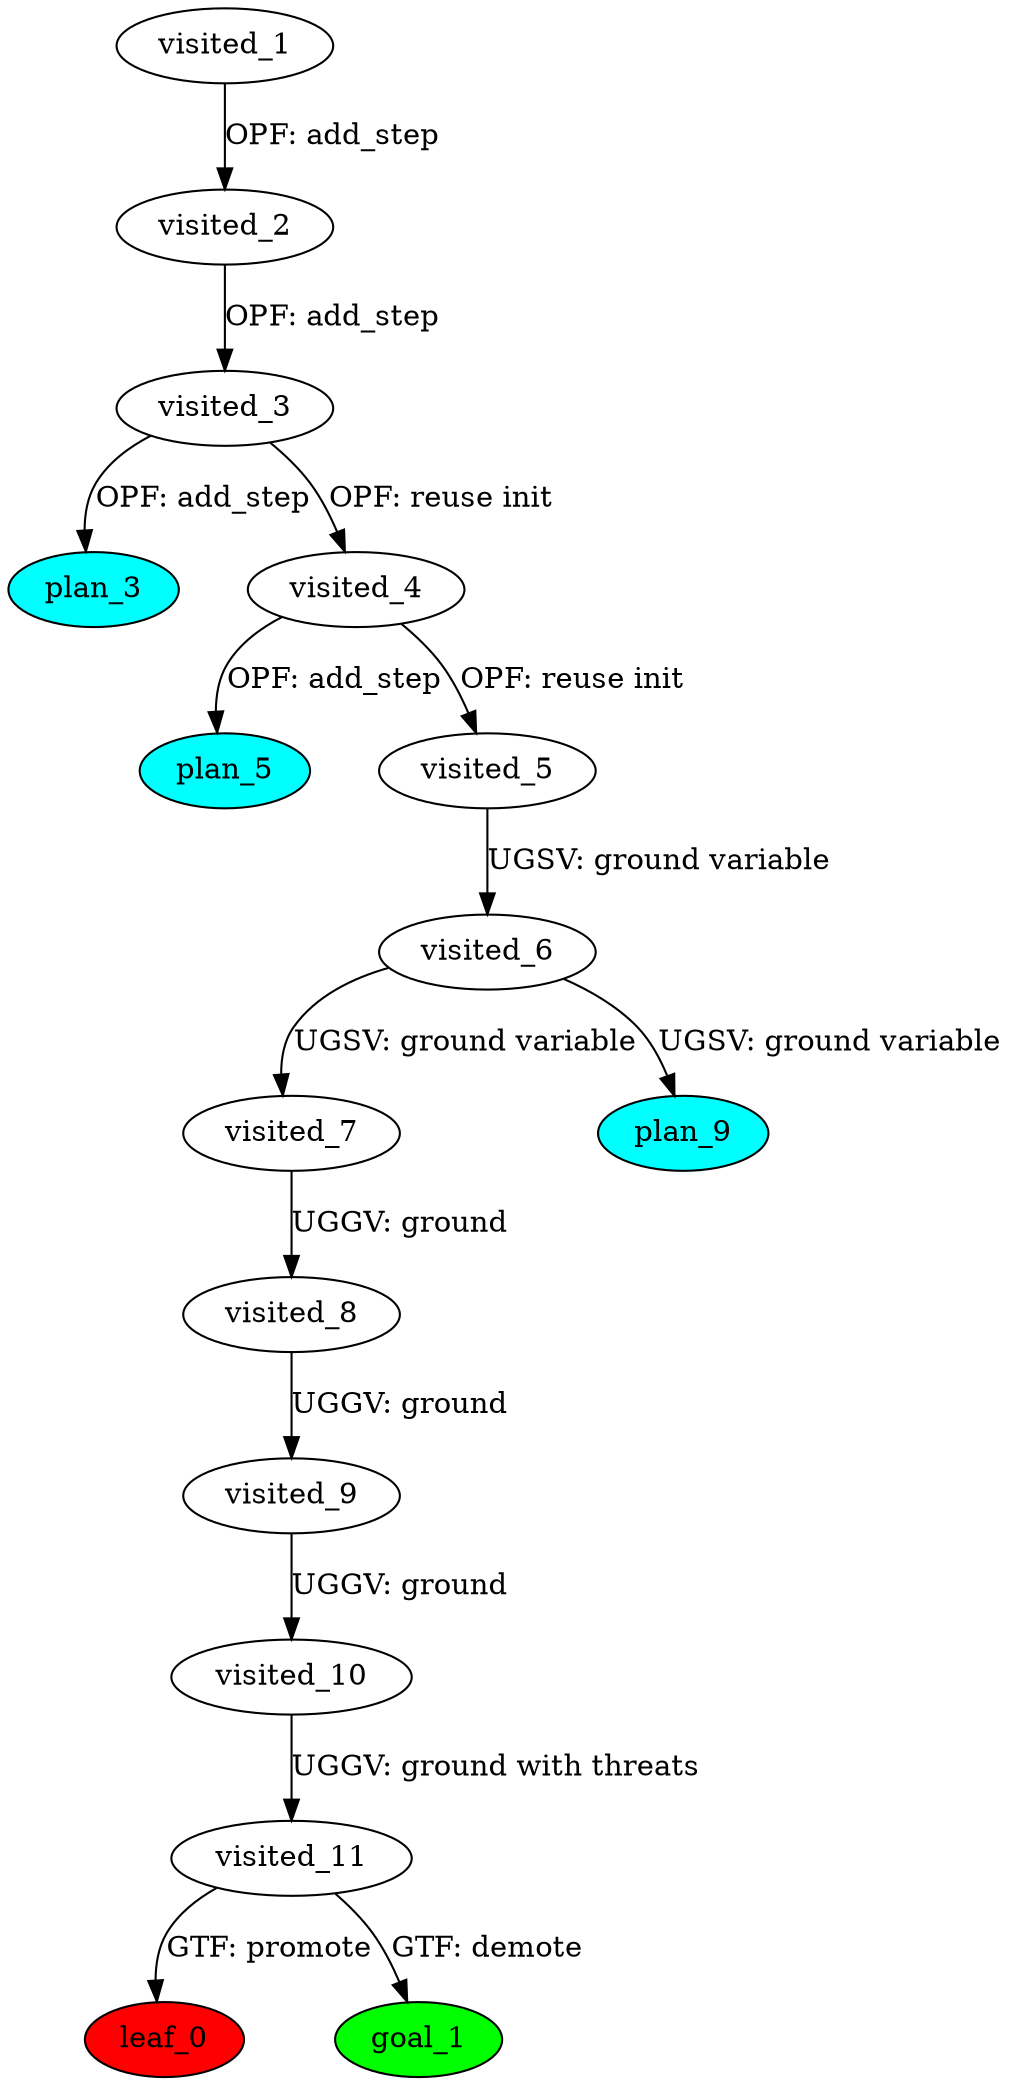 digraph {
	"d7661e39-9720-efbf-cb40-ddebb774571e" [label=plan_0 fillcolor=cyan style=filled]
	"d7661e39-9720-efbf-cb40-ddebb774571e" [label=visited_1 fillcolor=white style=filled]
	"7082cd98-b25f-b914-10c0-927039a4eec7" [label=plan_1 fillcolor=cyan style=filled]
	"d7661e39-9720-efbf-cb40-ddebb774571e" -> "7082cd98-b25f-b914-10c0-927039a4eec7" [label="OPF: add_step"]
	"7082cd98-b25f-b914-10c0-927039a4eec7" [label=visited_2 fillcolor=white style=filled]
	"2a978773-e642-c631-f1ec-664d81834198" [label=plan_2 fillcolor=cyan style=filled]
	"7082cd98-b25f-b914-10c0-927039a4eec7" -> "2a978773-e642-c631-f1ec-664d81834198" [label="OPF: add_step"]
	"2a978773-e642-c631-f1ec-664d81834198" [label=visited_3 fillcolor=white style=filled]
	"8e8105c1-ac9d-b3e5-1e55-c87375fb04b0" [label=plan_3 fillcolor=cyan style=filled]
	"2a978773-e642-c631-f1ec-664d81834198" -> "8e8105c1-ac9d-b3e5-1e55-c87375fb04b0" [label="OPF: add_step"]
	"f762bebf-846d-7318-ebaf-6a88378c5044" [label=plan_4 fillcolor=cyan style=filled]
	"2a978773-e642-c631-f1ec-664d81834198" -> "f762bebf-846d-7318-ebaf-6a88378c5044" [label="OPF: reuse init"]
	"f762bebf-846d-7318-ebaf-6a88378c5044" [label=visited_4 fillcolor=white style=filled]
	"3918efdc-c964-a8c4-1c69-1f656f019e2c" [label=plan_5 fillcolor=cyan style=filled]
	"f762bebf-846d-7318-ebaf-6a88378c5044" -> "3918efdc-c964-a8c4-1c69-1f656f019e2c" [label="OPF: add_step"]
	"6ae81d4a-010a-2782-7bdf-bf5742792e8d" [label=plan_6 fillcolor=cyan style=filled]
	"f762bebf-846d-7318-ebaf-6a88378c5044" -> "6ae81d4a-010a-2782-7bdf-bf5742792e8d" [label="OPF: reuse init"]
	"6ae81d4a-010a-2782-7bdf-bf5742792e8d" [label=visited_5 fillcolor=white style=filled]
	"cdf977d5-3d45-62ed-f698-3ce35ff776b3" [label=plan_7 fillcolor=cyan style=filled]
	"6ae81d4a-010a-2782-7bdf-bf5742792e8d" -> "cdf977d5-3d45-62ed-f698-3ce35ff776b3" [label="UGSV: ground variable"]
	"cdf977d5-3d45-62ed-f698-3ce35ff776b3" [label=visited_6 fillcolor=white style=filled]
	"7413f788-1ba7-04fc-2c90-7ca513fea0f1" [label=plan_8 fillcolor=cyan style=filled]
	"cdf977d5-3d45-62ed-f698-3ce35ff776b3" -> "7413f788-1ba7-04fc-2c90-7ca513fea0f1" [label="UGSV: ground variable"]
	"c4117517-d0b7-9f3f-8755-792bca1867a6" [label=plan_9 fillcolor=cyan style=filled]
	"cdf977d5-3d45-62ed-f698-3ce35ff776b3" -> "c4117517-d0b7-9f3f-8755-792bca1867a6" [label="UGSV: ground variable"]
	"7413f788-1ba7-04fc-2c90-7ca513fea0f1" [label=visited_7 fillcolor=white style=filled]
	"001ac906-db34-29a9-4d75-b0ee9845a796" [label=plan_10 fillcolor=cyan style=filled]
	"7413f788-1ba7-04fc-2c90-7ca513fea0f1" -> "001ac906-db34-29a9-4d75-b0ee9845a796" [label="UGGV: ground"]
	"001ac906-db34-29a9-4d75-b0ee9845a796" [label=visited_8 fillcolor=white style=filled]
	"9f2dd759-634b-7186-affd-ebf8a9bd5c37" [label=plan_11 fillcolor=cyan style=filled]
	"001ac906-db34-29a9-4d75-b0ee9845a796" -> "9f2dd759-634b-7186-affd-ebf8a9bd5c37" [label="UGGV: ground"]
	"9f2dd759-634b-7186-affd-ebf8a9bd5c37" [label=visited_9 fillcolor=white style=filled]
	"fcbe2289-23f3-0208-7378-18e5c5056122" [label=plan_12 fillcolor=cyan style=filled]
	"9f2dd759-634b-7186-affd-ebf8a9bd5c37" -> "fcbe2289-23f3-0208-7378-18e5c5056122" [label="UGGV: ground"]
	"fcbe2289-23f3-0208-7378-18e5c5056122" [label=visited_10 fillcolor=white style=filled]
	"45d9a499-0d78-c277-daa2-df5b240c18f8" [label=plan_13 fillcolor=cyan style=filled]
	"fcbe2289-23f3-0208-7378-18e5c5056122" -> "45d9a499-0d78-c277-daa2-df5b240c18f8" [label="UGGV: ground with threats"]
	"45d9a499-0d78-c277-daa2-df5b240c18f8" [label=visited_11 fillcolor=white style=filled]
	"2b71aca2-6e16-a204-8dfb-018116cd7b0e" [label=plan_14 fillcolor=cyan style=filled]
	"45d9a499-0d78-c277-daa2-df5b240c18f8" -> "2b71aca2-6e16-a204-8dfb-018116cd7b0e" [label="GTF: promote"]
	"9da90ea1-10af-e0c4-3204-3de99ce4331e" [label=plan_15 fillcolor=cyan style=filled]
	"45d9a499-0d78-c277-daa2-df5b240c18f8" -> "9da90ea1-10af-e0c4-3204-3de99ce4331e" [label="GTF: demote"]
	"2b71aca2-6e16-a204-8dfb-018116cd7b0e" [label=visited_12 fillcolor=white style=filled]
	"2b71aca2-6e16-a204-8dfb-018116cd7b0e" [label=leaf_0 fillcolor=red style=filled]
	"9da90ea1-10af-e0c4-3204-3de99ce4331e" [label=visited_13 fillcolor=white style=filled]
	"9da90ea1-10af-e0c4-3204-3de99ce4331e" [label=goal_1 fillcolor=green style=filled]
}
